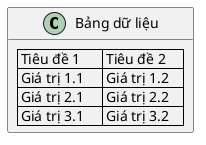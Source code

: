 @startuml

class "Bảng dữ liệu" {
  | Tiêu đề 1      | Tiêu đề 2     |
  | Giá trị 1.1    | Giá trị 1.2   |
  | Giá trị 2.1    | Giá trị 2.2   |
  | Giá trị 3.1    | Giá trị 3.2   |
}

@enduml
